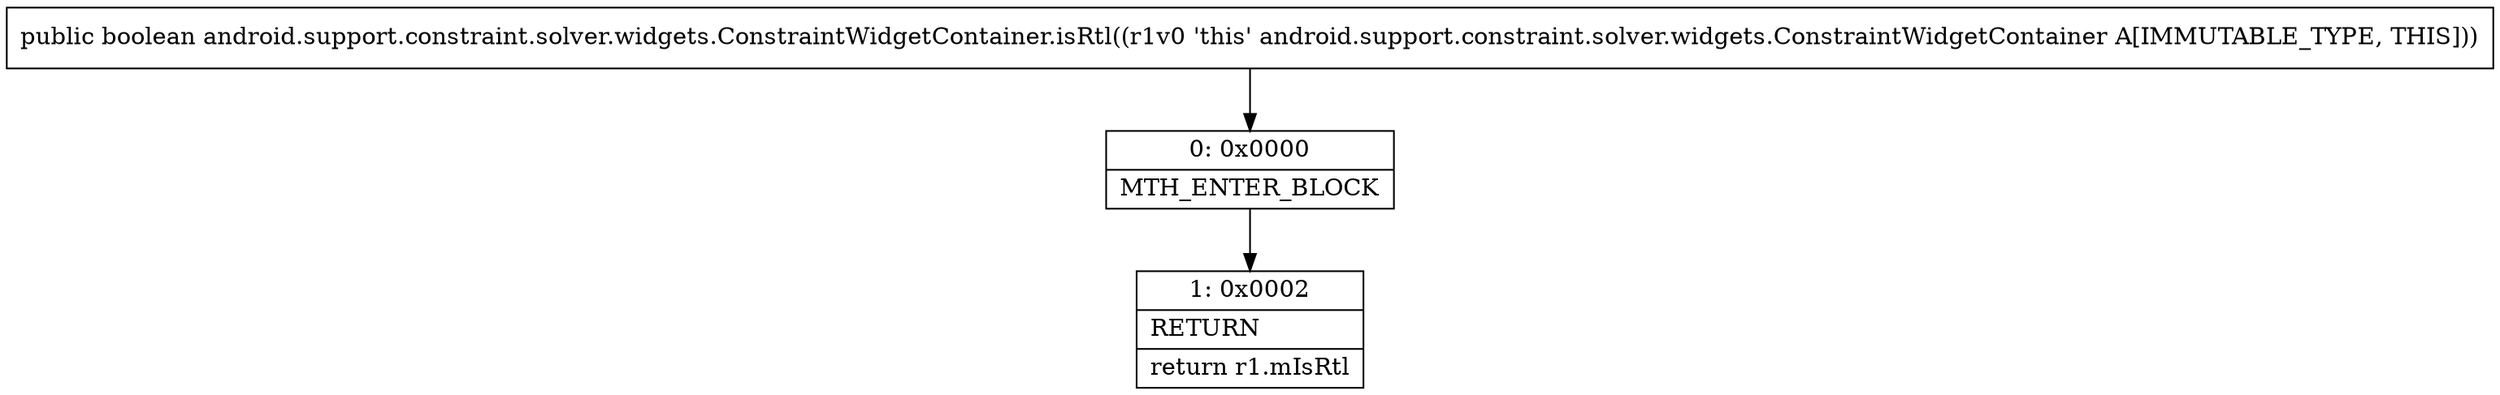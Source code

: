 digraph "CFG forandroid.support.constraint.solver.widgets.ConstraintWidgetContainer.isRtl()Z" {
Node_0 [shape=record,label="{0\:\ 0x0000|MTH_ENTER_BLOCK\l}"];
Node_1 [shape=record,label="{1\:\ 0x0002|RETURN\l|return r1.mIsRtl\l}"];
MethodNode[shape=record,label="{public boolean android.support.constraint.solver.widgets.ConstraintWidgetContainer.isRtl((r1v0 'this' android.support.constraint.solver.widgets.ConstraintWidgetContainer A[IMMUTABLE_TYPE, THIS])) }"];
MethodNode -> Node_0;
Node_0 -> Node_1;
}

